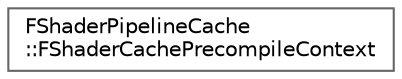 digraph "Graphical Class Hierarchy"
{
 // INTERACTIVE_SVG=YES
 // LATEX_PDF_SIZE
  bgcolor="transparent";
  edge [fontname=Helvetica,fontsize=10,labelfontname=Helvetica,labelfontsize=10];
  node [fontname=Helvetica,fontsize=10,shape=box,height=0.2,width=0.4];
  rankdir="LR";
  Node0 [id="Node000000",label="FShaderPipelineCache\l::FShaderCachePrecompileContext",height=0.2,width=0.4,color="grey40", fillcolor="white", style="filled",URL="$d5/d53/classFShaderPipelineCache_1_1FShaderCachePrecompileContext.html",tooltip="Allows handlers of FShaderCacheOpenedDelegate to send state to begin and complete pre-compilation del..."];
}
